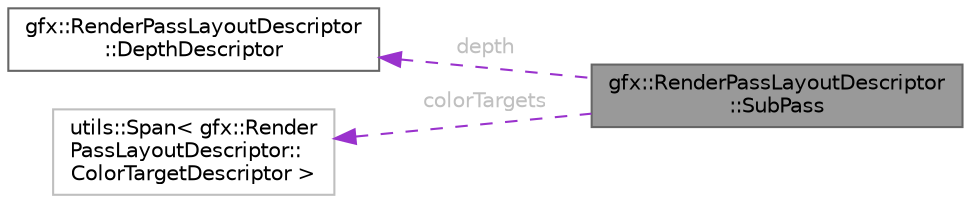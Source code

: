 digraph "gfx::RenderPassLayoutDescriptor::SubPass"
{
 // LATEX_PDF_SIZE
  bgcolor="transparent";
  edge [fontname=Helvetica,fontsize=10,labelfontname=Helvetica,labelfontsize=10];
  node [fontname=Helvetica,fontsize=10,shape=box,height=0.2,width=0.4];
  rankdir="LR";
  Node1 [id="Node000001",label="gfx::RenderPassLayoutDescriptor\l::SubPass",height=0.2,width=0.4,color="gray40", fillcolor="grey60", style="filled", fontcolor="black",tooltip="Describes a single subpass in the render pass layout."];
  Node2 -> Node1 [id="edge1_Node000001_Node000002",dir="back",color="darkorchid3",style="dashed",tooltip=" ",label=<<TABLE CELLBORDER="0" BORDER="0"><TR><TD VALIGN="top" ALIGN="LEFT" CELLPADDING="1" CELLSPACING="0">depth</TD></TR>
</TABLE>> ,fontcolor="grey" ];
  Node2 [id="Node000002",label="gfx::RenderPassLayoutDescriptor\l::DepthDescriptor",height=0.2,width=0.4,color="gray40", fillcolor="white", style="filled",URL="$structgfx_1_1_render_pass_layout_descriptor_1_1_depth_descriptor.html",tooltip="Descriptor for a depth attachment."];
  Node3 -> Node1 [id="edge2_Node000001_Node000003",dir="back",color="darkorchid3",style="dashed",tooltip=" ",label=<<TABLE CELLBORDER="0" BORDER="0"><TR><TD VALIGN="top" ALIGN="LEFT" CELLPADDING="1" CELLSPACING="0">colorTargets</TD></TR>
</TABLE>> ,fontcolor="grey" ];
  Node3 [id="Node000003",label="utils::Span\< gfx::Render\lPassLayoutDescriptor::\lColorTargetDescriptor \>",height=0.2,width=0.4,color="grey75", fillcolor="white", style="filled",URL="$classutils_1_1_span.html",tooltip=" "];
}
